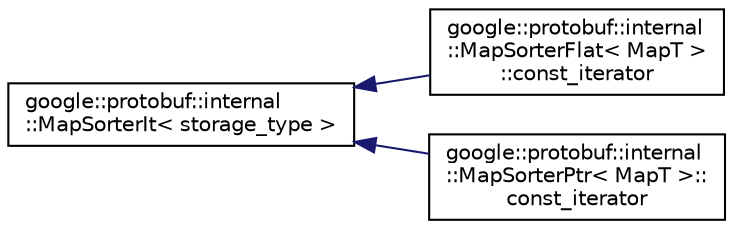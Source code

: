 digraph "类继承关系图"
{
 // LATEX_PDF_SIZE
  edge [fontname="Helvetica",fontsize="10",labelfontname="Helvetica",labelfontsize="10"];
  node [fontname="Helvetica",fontsize="10",shape=record];
  rankdir="LR";
  Node0 [label="google::protobuf::internal\l::MapSorterIt\< storage_type \>",height=0.2,width=0.4,color="black", fillcolor="white", style="filled",URL="$structgoogle_1_1protobuf_1_1internal_1_1MapSorterIt.html",tooltip=" "];
  Node0 -> Node1 [dir="back",color="midnightblue",fontsize="10",style="solid",fontname="Helvetica"];
  Node1 [label="google::protobuf::internal\l::MapSorterFlat\< MapT \>\l::const_iterator",height=0.2,width=0.4,color="black", fillcolor="white", style="filled",URL="$structgoogle_1_1protobuf_1_1internal_1_1MapSorterFlat_1_1const__iterator.html",tooltip=" "];
  Node0 -> Node2 [dir="back",color="midnightblue",fontsize="10",style="solid",fontname="Helvetica"];
  Node2 [label="google::protobuf::internal\l::MapSorterPtr\< MapT \>::\lconst_iterator",height=0.2,width=0.4,color="black", fillcolor="white", style="filled",URL="$structgoogle_1_1protobuf_1_1internal_1_1MapSorterPtr_1_1const__iterator.html",tooltip=" "];
}
